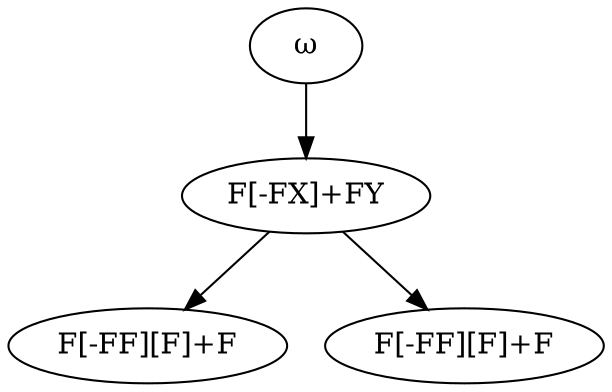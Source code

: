 digraph {
omega [label="ω"]
0 [label="F[-FX]+FY"]
1 [label="F[-FF][F]+F"]
2 [label="F[-FF][F]+F"]
omega -> 0
0 -> 1
0 -> 2
}